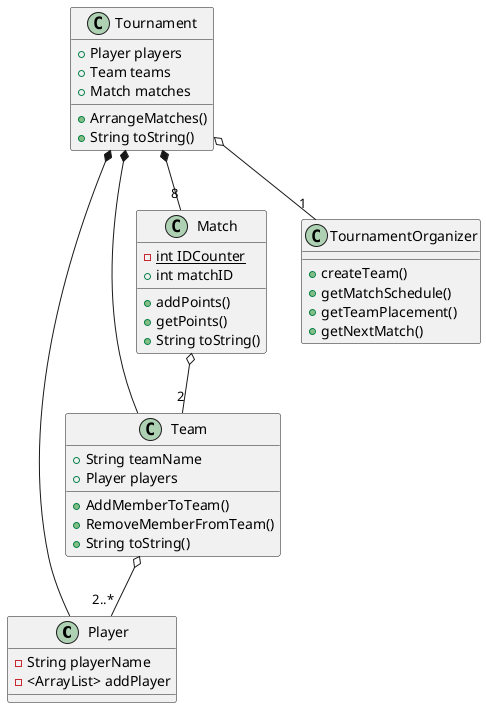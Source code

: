 @startuml
'https://plantuml.com/class-diagram

class Player {
-String playerName
-<ArrayList> addPlayer
}

class Team {
+String teamName
+Player players
+AddMemberToTeam()
+RemoveMemberFromTeam()
+String toString()
}

class Match{
-int {static} IDCounter
+int matchID
+addPoints()
+getPoints()
+String toString()
}

class Tournament {
+Player players
+Team teams
+Match matches
+ArrangeMatches()
+String toString()
}

class TournamentOrganizer {
+createTeam()
+getMatchSchedule()
+getTeamPlacement()
+getNextMatch()
}

Tournament o-- "1" TournamentOrganizer
Tournament *-- "8" Match
Tournament *-- Player
Tournament *-- Team
Match o-- "2" Team
Team o-- "2..*" Player

@enduml